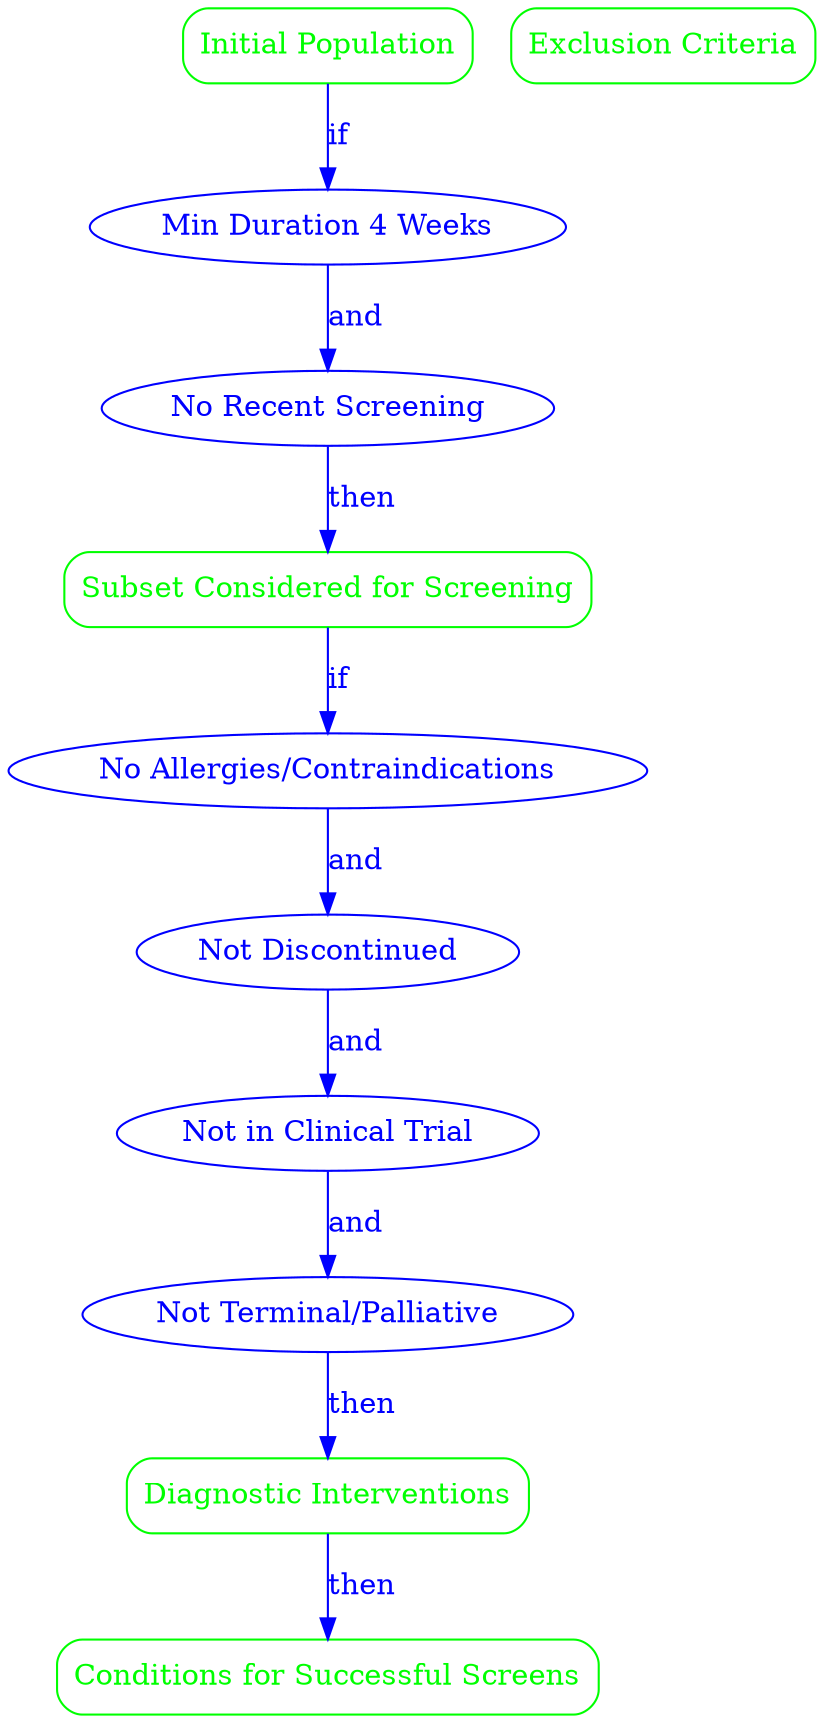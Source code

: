 digraph Protocol {
    rankdir=TB;

    // Population Nodes
    InitialPop [label="Initial Population", shape=box, style=rounded, color=green, fontcolor=green, comment="All patients currently prescribed GLP-1 receptor agonists, including but not limited to medications such as liraglutide, exenatide, dulaglutide, semaglutide, and albiglutide."];
    SubsetScreen [label="Subset Considered for Screening", shape=box, style=rounded, color=green, fontcolor=green, comment="Patients from the initial population who have been on GLP-1 medications for a minimum duration of 4 weeks and have not had a documented side effect screening in the past 3 months."];
    Exclusion [label="Exclusion Criteria", shape=box, style=rounded, color=green, fontcolor=green, comment="Patients with documented allergies or contraindications to GLP-1 medications, who have discontinued GLP-1 medications within the last 4 weeks, currently participating in a clinical trial involving GLP-1 medications where side effect monitoring is already being conducted, or with a terminal illness or in palliative care."];
    DiagnosticInterventions [label="Diagnostic Interventions", shape=box, style=rounded, color=green, fontcolor=green, comment="Conduct a comprehensive review of the patient's medical history and current symptoms, administer a standardized questionnaire to assess common side effects, and perform laboratory tests as indicated."];
    SuccessfulScreens [label="Conditions for Successful Screens", shape=box, style=rounded, color=green, fontcolor=green, comment="Identification and documentation of any new or worsening side effects, clear communication of findings to the patient, recommendation for consultation with a healthcare provider, and follow-up plan established."];

    // Criterion Nodes
    MinDuration [label="Min Duration 4 Weeks", shape=ellipse, color=blue, fontcolor=blue, comment="Patients who have been on GLP-1 medications for a minimum duration of 4 weeks."];
    NoRecentScreen [label="No Recent Screening", shape=ellipse, color=blue, fontcolor=blue, comment="Patients who have not had a documented side effect screening in the past 3 months."];
    NoAllergies [label="No Allergies/Contraindications", shape=ellipse, color=blue, fontcolor=blue, comment="Patients without documented allergies or contraindications to GLP-1 medications."];
    NotDiscontinued [label="Not Discontinued", shape=ellipse, color=blue, fontcolor=blue, comment="Patients who have not discontinued GLP-1 medications within the last 4 weeks."];
    NotInTrial [label="Not in Clinical Trial", shape=ellipse, color=blue, fontcolor=blue, comment="Patients not currently participating in a clinical trial involving GLP-1 medications where side effect monitoring is already being conducted."];
    NotTerminal [label="Not Terminal/Palliative", shape=ellipse, color=blue, fontcolor=blue, comment="Patients not with a terminal illness or in palliative care."];

    // Edges
    InitialPop -> MinDuration [label="if", color=blue, fontcolor=blue];
    MinDuration -> NoRecentScreen [label="and", color=blue, fontcolor=blue];
    NoRecentScreen -> SubsetScreen [label="then", color=blue, fontcolor=blue];

    SubsetScreen -> NoAllergies [label="if", color=blue, fontcolor=blue];
    NoAllergies -> NotDiscontinued [label="and", color=blue, fontcolor=blue];
    NotDiscontinued -> NotInTrial [label="and", color=blue, fontcolor=blue];
    NotInTrial -> NotTerminal [label="and", color=blue, fontcolor=blue];
    NotTerminal -> DiagnosticInterventions [label="then", color=blue, fontcolor=blue];

    DiagnosticInterventions -> SuccessfulScreens [label="then", color=blue, fontcolor=blue];
}